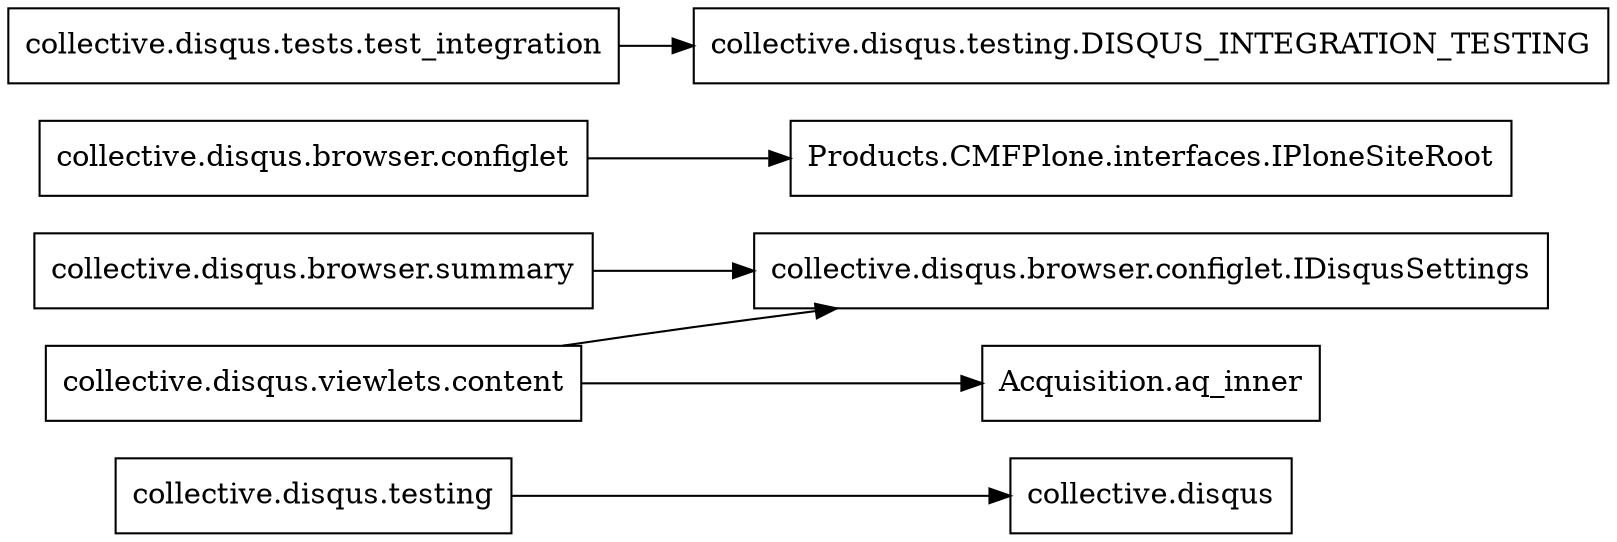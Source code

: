 digraph "/Users/rok/Projects/garbas/collective.disqus/docs/pylint_disqus" {
rankdir=LR
charset="utf-8"
URL="." node[shape="box"]
"collective.disqus" [];
"collective.disqus.testing" [];
"collective.disqus.browser.configlet.IDisqusSettings" [];
"collective.disqus.viewlets.content" [];
"collective.disqus.browser.summary" [];
"Products.CMFPlone.interfaces.IPloneSiteRoot" [];
"collective.disqus.browser.configlet" [];
"collective.disqus.testing.DISQUS_INTEGRATION_TESTING" [];
"collective.disqus.tests.test_integration" [];
"Acquisition.aq_inner" [];
"collective.disqus.testing" -> "collective.disqus" [];
"collective.disqus.viewlets.content" -> "collective.disqus.browser.configlet.IDisqusSettings" [];
"collective.disqus.browser.summary" -> "collective.disqus.browser.configlet.IDisqusSettings" [];
"collective.disqus.browser.configlet" -> "Products.CMFPlone.interfaces.IPloneSiteRoot" [];
"collective.disqus.tests.test_integration" -> "collective.disqus.testing.DISQUS_INTEGRATION_TESTING" [];
"collective.disqus.viewlets.content" -> "Acquisition.aq_inner" [];
}

